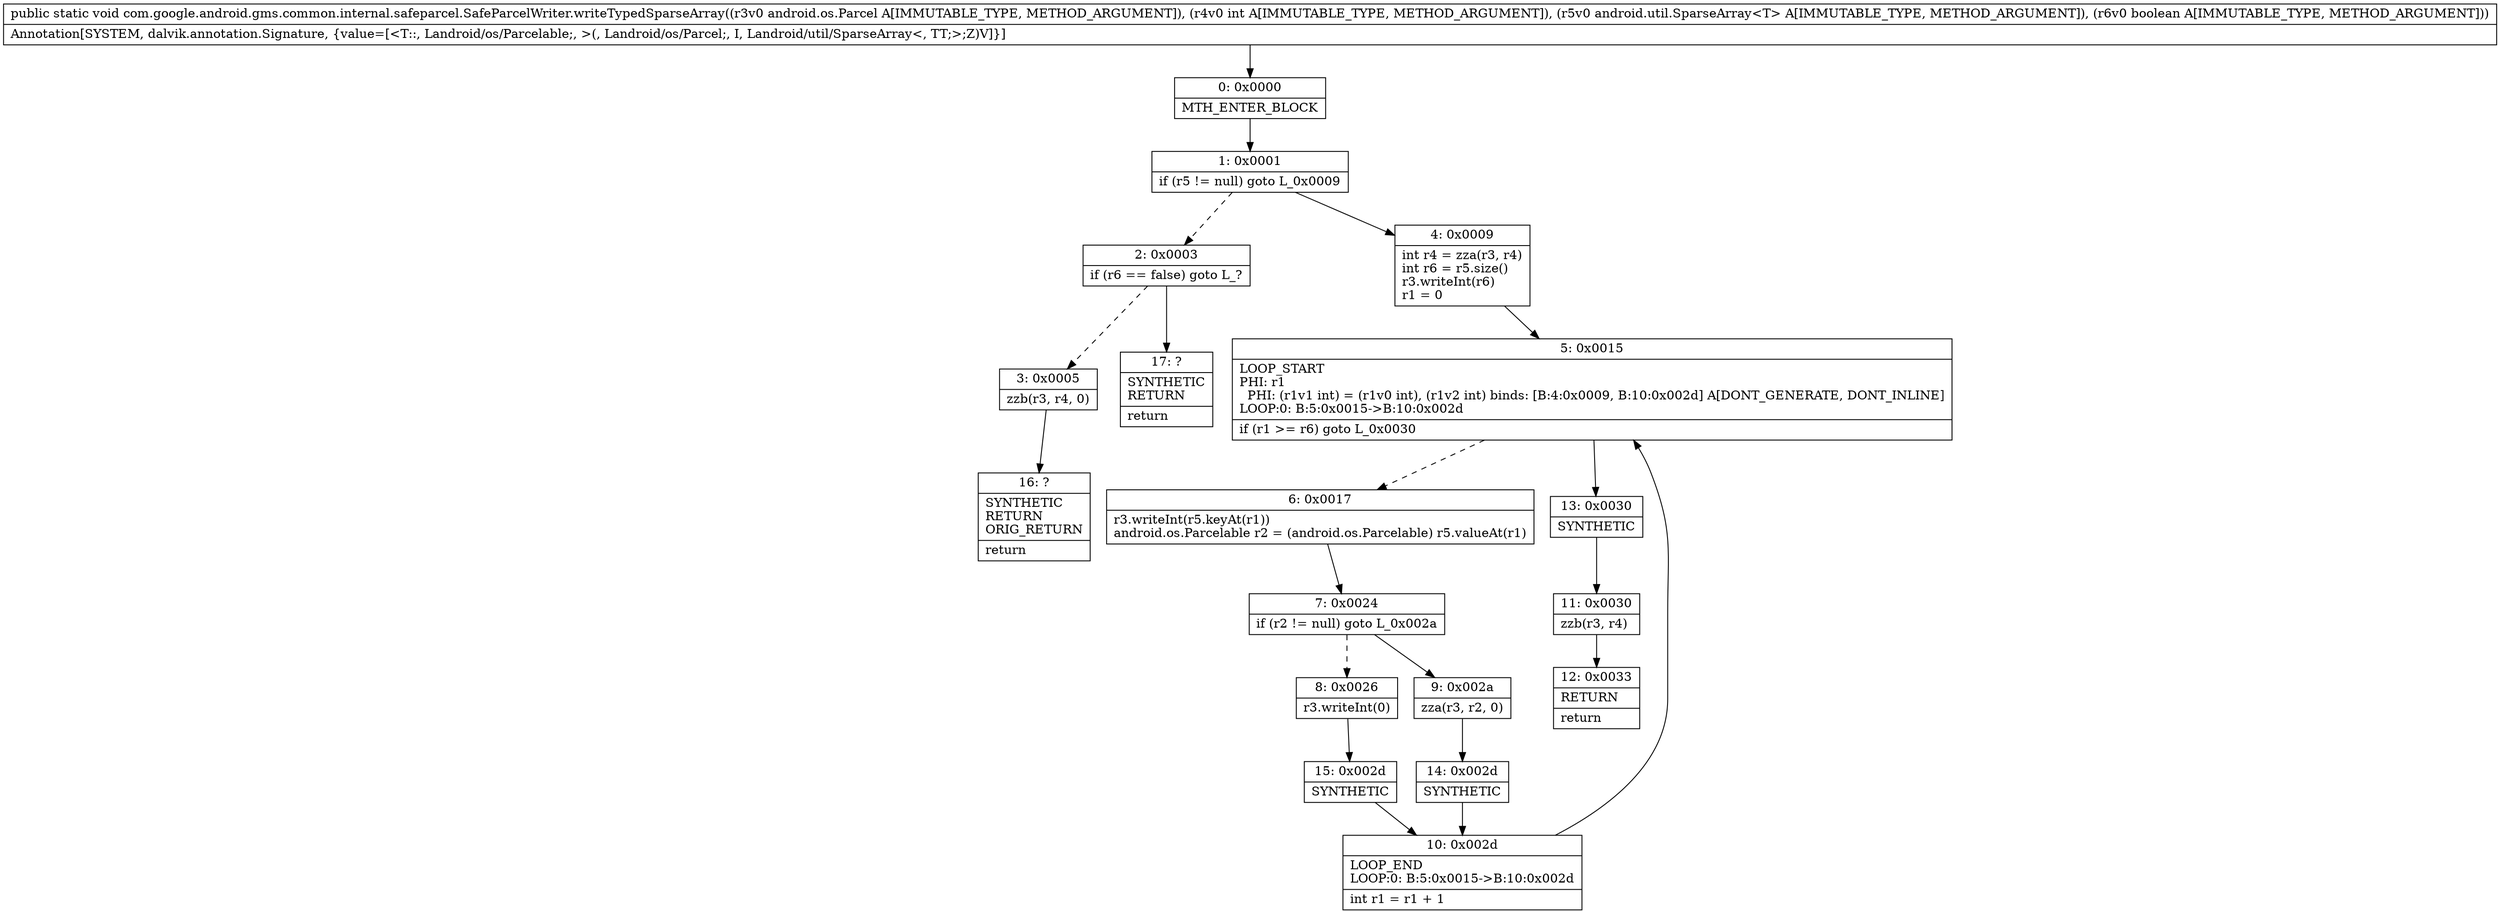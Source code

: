 digraph "CFG forcom.google.android.gms.common.internal.safeparcel.SafeParcelWriter.writeTypedSparseArray(Landroid\/os\/Parcel;ILandroid\/util\/SparseArray;Z)V" {
Node_0 [shape=record,label="{0\:\ 0x0000|MTH_ENTER_BLOCK\l}"];
Node_1 [shape=record,label="{1\:\ 0x0001|if (r5 != null) goto L_0x0009\l}"];
Node_2 [shape=record,label="{2\:\ 0x0003|if (r6 == false) goto L_?\l}"];
Node_3 [shape=record,label="{3\:\ 0x0005|zzb(r3, r4, 0)\l}"];
Node_4 [shape=record,label="{4\:\ 0x0009|int r4 = zza(r3, r4)\lint r6 = r5.size()\lr3.writeInt(r6)\lr1 = 0\l}"];
Node_5 [shape=record,label="{5\:\ 0x0015|LOOP_START\lPHI: r1 \l  PHI: (r1v1 int) = (r1v0 int), (r1v2 int) binds: [B:4:0x0009, B:10:0x002d] A[DONT_GENERATE, DONT_INLINE]\lLOOP:0: B:5:0x0015\-\>B:10:0x002d\l|if (r1 \>= r6) goto L_0x0030\l}"];
Node_6 [shape=record,label="{6\:\ 0x0017|r3.writeInt(r5.keyAt(r1))\landroid.os.Parcelable r2 = (android.os.Parcelable) r5.valueAt(r1)\l}"];
Node_7 [shape=record,label="{7\:\ 0x0024|if (r2 != null) goto L_0x002a\l}"];
Node_8 [shape=record,label="{8\:\ 0x0026|r3.writeInt(0)\l}"];
Node_9 [shape=record,label="{9\:\ 0x002a|zza(r3, r2, 0)\l}"];
Node_10 [shape=record,label="{10\:\ 0x002d|LOOP_END\lLOOP:0: B:5:0x0015\-\>B:10:0x002d\l|int r1 = r1 + 1\l}"];
Node_11 [shape=record,label="{11\:\ 0x0030|zzb(r3, r4)\l}"];
Node_12 [shape=record,label="{12\:\ 0x0033|RETURN\l|return\l}"];
Node_13 [shape=record,label="{13\:\ 0x0030|SYNTHETIC\l}"];
Node_14 [shape=record,label="{14\:\ 0x002d|SYNTHETIC\l}"];
Node_15 [shape=record,label="{15\:\ 0x002d|SYNTHETIC\l}"];
Node_16 [shape=record,label="{16\:\ ?|SYNTHETIC\lRETURN\lORIG_RETURN\l|return\l}"];
Node_17 [shape=record,label="{17\:\ ?|SYNTHETIC\lRETURN\l|return\l}"];
MethodNode[shape=record,label="{public static void com.google.android.gms.common.internal.safeparcel.SafeParcelWriter.writeTypedSparseArray((r3v0 android.os.Parcel A[IMMUTABLE_TYPE, METHOD_ARGUMENT]), (r4v0 int A[IMMUTABLE_TYPE, METHOD_ARGUMENT]), (r5v0 android.util.SparseArray\<T\> A[IMMUTABLE_TYPE, METHOD_ARGUMENT]), (r6v0 boolean A[IMMUTABLE_TYPE, METHOD_ARGUMENT]))  | Annotation[SYSTEM, dalvik.annotation.Signature, \{value=[\<T::, Landroid\/os\/Parcelable;, \>(, Landroid\/os\/Parcel;, I, Landroid\/util\/SparseArray\<, TT;\>;Z)V]\}]\l}"];
MethodNode -> Node_0;
Node_0 -> Node_1;
Node_1 -> Node_2[style=dashed];
Node_1 -> Node_4;
Node_2 -> Node_3[style=dashed];
Node_2 -> Node_17;
Node_3 -> Node_16;
Node_4 -> Node_5;
Node_5 -> Node_6[style=dashed];
Node_5 -> Node_13;
Node_6 -> Node_7;
Node_7 -> Node_8[style=dashed];
Node_7 -> Node_9;
Node_8 -> Node_15;
Node_9 -> Node_14;
Node_10 -> Node_5;
Node_11 -> Node_12;
Node_13 -> Node_11;
Node_14 -> Node_10;
Node_15 -> Node_10;
}

